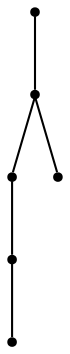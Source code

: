 graph {
  node [shape=point,comment="{\"directed\":false,\"doi\":\"10.1007/978-3-031-49275-4_4\",\"figure\":\"4 (3)\"}"]

  v0 [pos="1389.0087360275652,885.192788770875"]
  v1 [pos="1307.72076841133,815.5200677486278"]
  v2 [pos="1481.9026708767688,815.5200677486278"]
  v3 [pos="1389.0087678217737,943.2513548183197"]
  v4 [pos="1307.72076841133,583.2775371658598"]
  v5 [pos="1307.72076841133,699.3988660448822"]

  v0 -- v1 [id="-1",pos="1389.0087360275652,885.192788770875 1307.72076841133,815.5200677486278 1307.72076841133,815.5200677486278 1307.72076841133,815.5200677486278"]
  v1 -- v5 [id="-2",pos="1307.72076841133,815.5200677486278 1307.7208637939566,757.4531717205554 1307.7208637939566,757.4531717205554 1307.7208637939566,757.4531717205554 1307.72076841133,699.3988660448822 1307.72076841133,699.3988660448822 1307.72076841133,699.3988660448822"]
  v5 -- v4 [id="-3",pos="1307.72076841133,699.3988660448822 1307.7208637939566,641.3360396256661 1307.7208637939566,641.3360396256661 1307.7208637939566,641.3360396256661 1307.72076841133,583.2775371658598 1307.72076841133,583.2775371658598 1307.72076841133,583.2775371658598"]
  v3 -- v0 [id="-4",pos="1389.0087678217737,943.2513548183197 1389.0087360275652,885.192788770875 1389.0087360275652,885.192788770875 1389.0087360275652,885.192788770875"]
  v0 -- v2 [id="-5",pos="1389.0087360275652,885.192788770875 1481.9026708767688,815.5200677486278 1481.9026708767688,815.5200677486278 1481.9026708767688,815.5200677486278"]
}